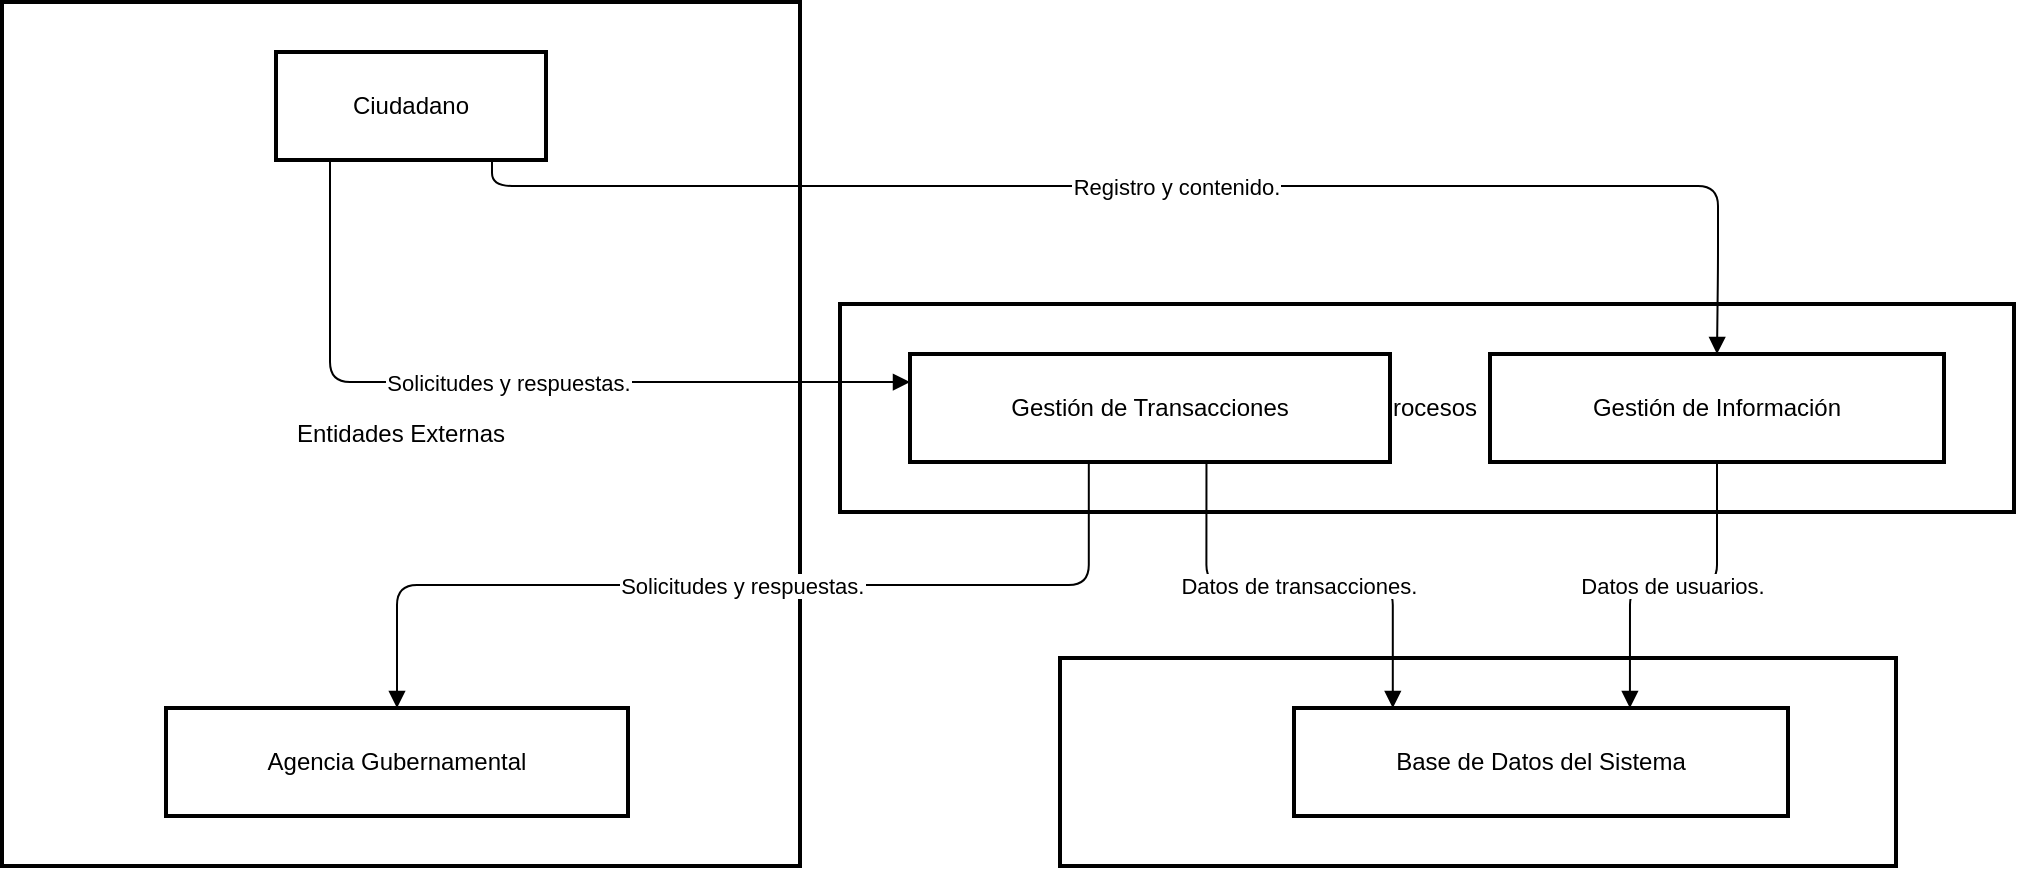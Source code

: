 <mxfile version="27.1.1">
  <diagram name="Page-1" id="xa3nVtxRrRhbT2Tu-OYj">
    <mxGraphModel dx="1144" dy="660" grid="1" gridSize="10" guides="1" tooltips="1" connect="1" arrows="1" fold="1" page="1" pageScale="1" pageWidth="850" pageHeight="1100" math="0" shadow="0">
      <root>
        <mxCell id="0" />
        <mxCell id="1" parent="0" />
        <mxCell id="2" value="Almacén de Datos" style="whiteSpace=wrap;strokeWidth=2;" parent="1" vertex="1">
          <mxGeometry x="537" y="336" width="418" height="104" as="geometry" />
        </mxCell>
        <mxCell id="3" value="Entidades Externas" style="whiteSpace=wrap;strokeWidth=2;" parent="1" vertex="1">
          <mxGeometry x="8" y="8" width="399" height="432" as="geometry" />
        </mxCell>
        <mxCell id="4" value="Procesos" style="whiteSpace=wrap;strokeWidth=2;" parent="1" vertex="1">
          <mxGeometry x="427" y="159" width="587" height="104" as="geometry" />
        </mxCell>
        <mxCell id="5" value="Gestión de Información" style="whiteSpace=wrap;strokeWidth=2;" parent="1" vertex="1">
          <mxGeometry x="752" y="184" width="227" height="54" as="geometry" />
        </mxCell>
        <mxCell id="6" value="Gestión de Transacciones" style="whiteSpace=wrap;strokeWidth=2;" parent="1" vertex="1">
          <mxGeometry x="462" y="184" width="240" height="54" as="geometry" />
        </mxCell>
        <mxCell id="7" value="Ciudadano" style="whiteSpace=wrap;strokeWidth=2;" parent="1" vertex="1">
          <mxGeometry x="145" y="33" width="135" height="54" as="geometry" />
        </mxCell>
        <mxCell id="8" value="Agencia Gubernamental" style="whiteSpace=wrap;strokeWidth=2;" parent="1" vertex="1">
          <mxGeometry x="90" y="361" width="231" height="54" as="geometry" />
        </mxCell>
        <mxCell id="9" value="Base de Datos del Sistema" style="whiteSpace=wrap;strokeWidth=2;" parent="1" vertex="1">
          <mxGeometry x="654" y="361" width="247" height="54" as="geometry" />
        </mxCell>
        <mxCell id="10" value="Registro y contenido." style="startArrow=none;endArrow=block;exitX=0.8;exitY=1;entryX=0.5;entryY=0;edgeStyle=orthogonalEdgeStyle;entryDx=0;entryDy=0;" parent="1" source="7" target="5" edge="1">
          <mxGeometry relative="1" as="geometry">
            <Array as="points">
              <mxPoint x="253" y="100" />
              <mxPoint x="866" y="100" />
              <mxPoint x="866" y="140" />
            </Array>
          </mxGeometry>
        </mxCell>
        <mxCell id="11" value="Solicitudes y respuestas." style="startArrow=none;endArrow=block;exitX=0.2;exitY=1;entryX=0;entryY=0.26;edgeStyle=orthogonalEdgeStyle;" parent="1" source="7" target="6" edge="1">
          <mxGeometry relative="1" as="geometry" />
        </mxCell>
        <mxCell id="12" value="Solicitudes y respuestas." style="startArrow=none;endArrow=block;exitX=0.37;exitY=1.01;entryX=0.5;entryY=0;edgeStyle=orthogonalEdgeStyle;" parent="1" source="6" target="8" edge="1">
          <mxGeometry relative="1" as="geometry" />
        </mxCell>
        <mxCell id="13" value="Datos de usuarios." style="startArrow=none;endArrow=block;exitX=0.5;exitY=1.01;entryX=0.68;entryY=0;edgeStyle=orthogonalEdgeStyle;" parent="1" source="5" target="9" edge="1">
          <mxGeometry relative="1" as="geometry" />
        </mxCell>
        <mxCell id="14" value="Datos de transacciones." style="startArrow=none;endArrow=block;exitX=0.62;exitY=1.01;entryX=0.2;entryY=0;edgeStyle=orthogonalEdgeStyle;" parent="1" source="6" target="9" edge="1">
          <mxGeometry relative="1" as="geometry" />
        </mxCell>
      </root>
    </mxGraphModel>
  </diagram>
</mxfile>
